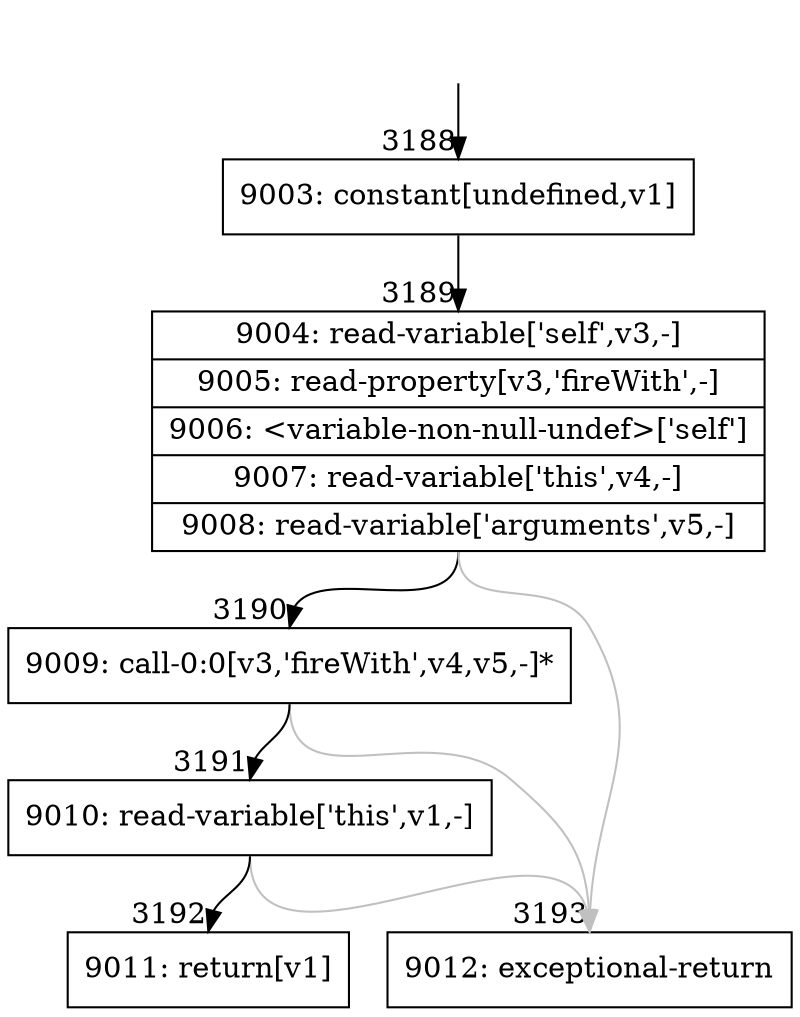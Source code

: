 digraph {
rankdir="TD"
BB_entry215[shape=none,label=""];
BB_entry215 -> BB3188 [tailport=s, headport=n, headlabel="    3188"]
BB3188 [shape=record label="{9003: constant[undefined,v1]}" ] 
BB3188 -> BB3189 [tailport=s, headport=n, headlabel="      3189"]
BB3189 [shape=record label="{9004: read-variable['self',v3,-]|9005: read-property[v3,'fireWith',-]|9006: \<variable-non-null-undef\>['self']|9007: read-variable['this',v4,-]|9008: read-variable['arguments',v5,-]}" ] 
BB3189 -> BB3190 [tailport=s, headport=n, headlabel="      3190"]
BB3189 -> BB3193 [tailport=s, headport=n, color=gray, headlabel="      3193"]
BB3190 [shape=record label="{9009: call-0:0[v3,'fireWith',v4,v5,-]*}" ] 
BB3190 -> BB3191 [tailport=s, headport=n, headlabel="      3191"]
BB3190 -> BB3193 [tailport=s, headport=n, color=gray]
BB3191 [shape=record label="{9010: read-variable['this',v1,-]}" ] 
BB3191 -> BB3192 [tailport=s, headport=n, headlabel="      3192"]
BB3191 -> BB3193 [tailport=s, headport=n, color=gray]
BB3192 [shape=record label="{9011: return[v1]}" ] 
BB3193 [shape=record label="{9012: exceptional-return}" ] 
}
